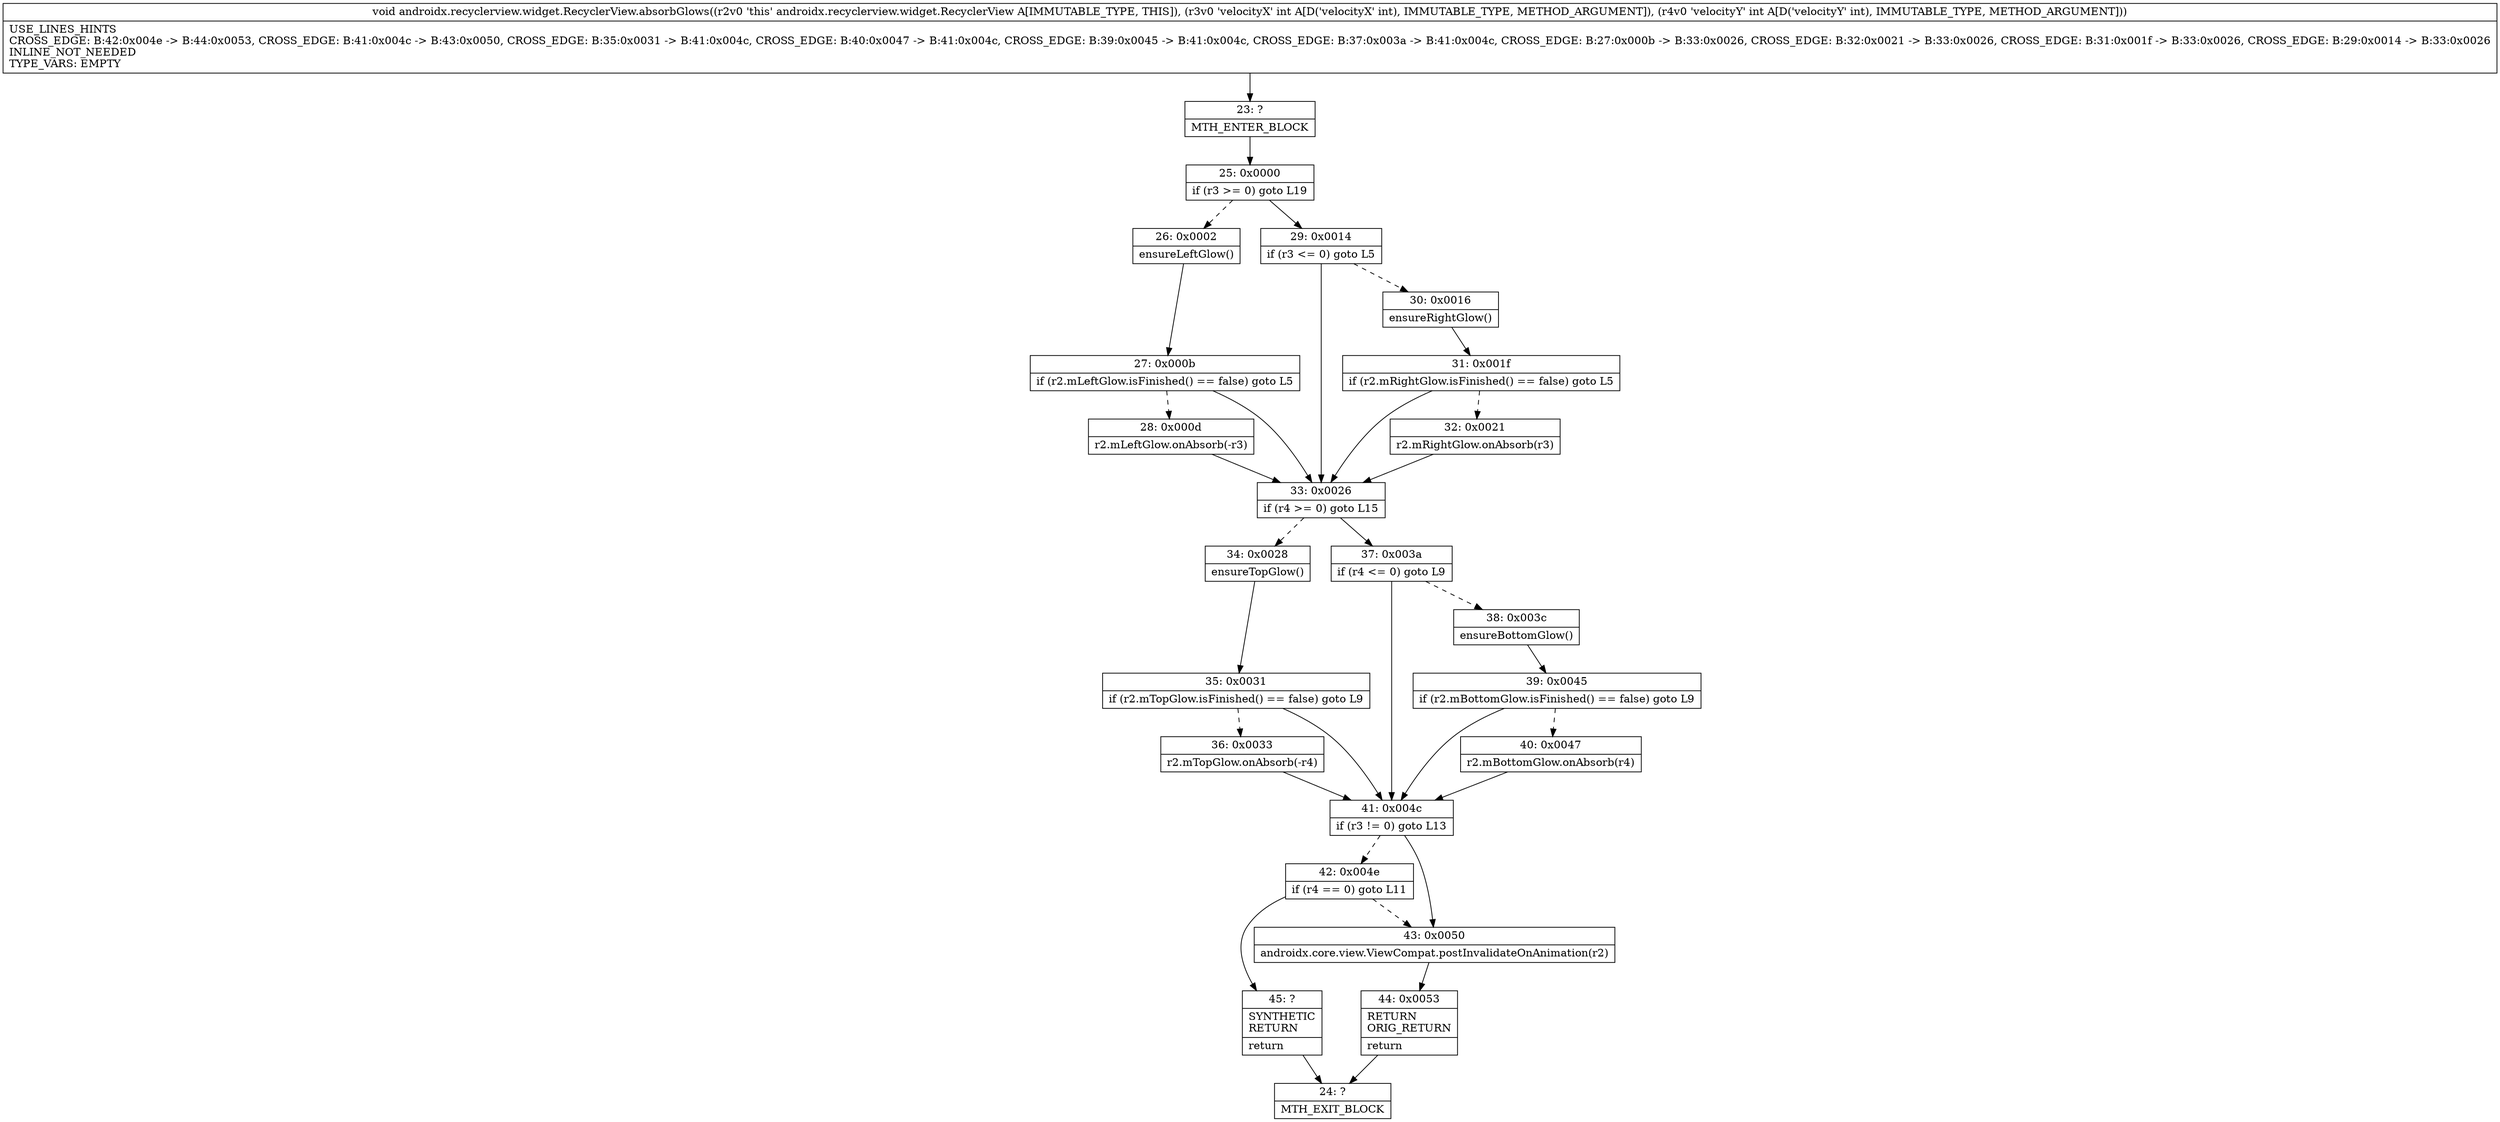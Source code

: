 digraph "CFG forandroidx.recyclerview.widget.RecyclerView.absorbGlows(II)V" {
Node_23 [shape=record,label="{23\:\ ?|MTH_ENTER_BLOCK\l}"];
Node_25 [shape=record,label="{25\:\ 0x0000|if (r3 \>= 0) goto L19\l}"];
Node_26 [shape=record,label="{26\:\ 0x0002|ensureLeftGlow()\l}"];
Node_27 [shape=record,label="{27\:\ 0x000b|if (r2.mLeftGlow.isFinished() == false) goto L5\l}"];
Node_28 [shape=record,label="{28\:\ 0x000d|r2.mLeftGlow.onAbsorb(\-r3)\l}"];
Node_33 [shape=record,label="{33\:\ 0x0026|if (r4 \>= 0) goto L15\l}"];
Node_34 [shape=record,label="{34\:\ 0x0028|ensureTopGlow()\l}"];
Node_35 [shape=record,label="{35\:\ 0x0031|if (r2.mTopGlow.isFinished() == false) goto L9\l}"];
Node_36 [shape=record,label="{36\:\ 0x0033|r2.mTopGlow.onAbsorb(\-r4)\l}"];
Node_41 [shape=record,label="{41\:\ 0x004c|if (r3 != 0) goto L13\l}"];
Node_42 [shape=record,label="{42\:\ 0x004e|if (r4 == 0) goto L11\l}"];
Node_45 [shape=record,label="{45\:\ ?|SYNTHETIC\lRETURN\l|return\l}"];
Node_24 [shape=record,label="{24\:\ ?|MTH_EXIT_BLOCK\l}"];
Node_43 [shape=record,label="{43\:\ 0x0050|androidx.core.view.ViewCompat.postInvalidateOnAnimation(r2)\l}"];
Node_44 [shape=record,label="{44\:\ 0x0053|RETURN\lORIG_RETURN\l|return\l}"];
Node_37 [shape=record,label="{37\:\ 0x003a|if (r4 \<= 0) goto L9\l}"];
Node_38 [shape=record,label="{38\:\ 0x003c|ensureBottomGlow()\l}"];
Node_39 [shape=record,label="{39\:\ 0x0045|if (r2.mBottomGlow.isFinished() == false) goto L9\l}"];
Node_40 [shape=record,label="{40\:\ 0x0047|r2.mBottomGlow.onAbsorb(r4)\l}"];
Node_29 [shape=record,label="{29\:\ 0x0014|if (r3 \<= 0) goto L5\l}"];
Node_30 [shape=record,label="{30\:\ 0x0016|ensureRightGlow()\l}"];
Node_31 [shape=record,label="{31\:\ 0x001f|if (r2.mRightGlow.isFinished() == false) goto L5\l}"];
Node_32 [shape=record,label="{32\:\ 0x0021|r2.mRightGlow.onAbsorb(r3)\l}"];
MethodNode[shape=record,label="{void androidx.recyclerview.widget.RecyclerView.absorbGlows((r2v0 'this' androidx.recyclerview.widget.RecyclerView A[IMMUTABLE_TYPE, THIS]), (r3v0 'velocityX' int A[D('velocityX' int), IMMUTABLE_TYPE, METHOD_ARGUMENT]), (r4v0 'velocityY' int A[D('velocityY' int), IMMUTABLE_TYPE, METHOD_ARGUMENT]))  | USE_LINES_HINTS\lCROSS_EDGE: B:42:0x004e \-\> B:44:0x0053, CROSS_EDGE: B:41:0x004c \-\> B:43:0x0050, CROSS_EDGE: B:35:0x0031 \-\> B:41:0x004c, CROSS_EDGE: B:40:0x0047 \-\> B:41:0x004c, CROSS_EDGE: B:39:0x0045 \-\> B:41:0x004c, CROSS_EDGE: B:37:0x003a \-\> B:41:0x004c, CROSS_EDGE: B:27:0x000b \-\> B:33:0x0026, CROSS_EDGE: B:32:0x0021 \-\> B:33:0x0026, CROSS_EDGE: B:31:0x001f \-\> B:33:0x0026, CROSS_EDGE: B:29:0x0014 \-\> B:33:0x0026\lINLINE_NOT_NEEDED\lTYPE_VARS: EMPTY\l}"];
MethodNode -> Node_23;Node_23 -> Node_25;
Node_25 -> Node_26[style=dashed];
Node_25 -> Node_29;
Node_26 -> Node_27;
Node_27 -> Node_28[style=dashed];
Node_27 -> Node_33;
Node_28 -> Node_33;
Node_33 -> Node_34[style=dashed];
Node_33 -> Node_37;
Node_34 -> Node_35;
Node_35 -> Node_36[style=dashed];
Node_35 -> Node_41;
Node_36 -> Node_41;
Node_41 -> Node_42[style=dashed];
Node_41 -> Node_43;
Node_42 -> Node_43[style=dashed];
Node_42 -> Node_45;
Node_45 -> Node_24;
Node_43 -> Node_44;
Node_44 -> Node_24;
Node_37 -> Node_38[style=dashed];
Node_37 -> Node_41;
Node_38 -> Node_39;
Node_39 -> Node_40[style=dashed];
Node_39 -> Node_41;
Node_40 -> Node_41;
Node_29 -> Node_30[style=dashed];
Node_29 -> Node_33;
Node_30 -> Node_31;
Node_31 -> Node_32[style=dashed];
Node_31 -> Node_33;
Node_32 -> Node_33;
}


